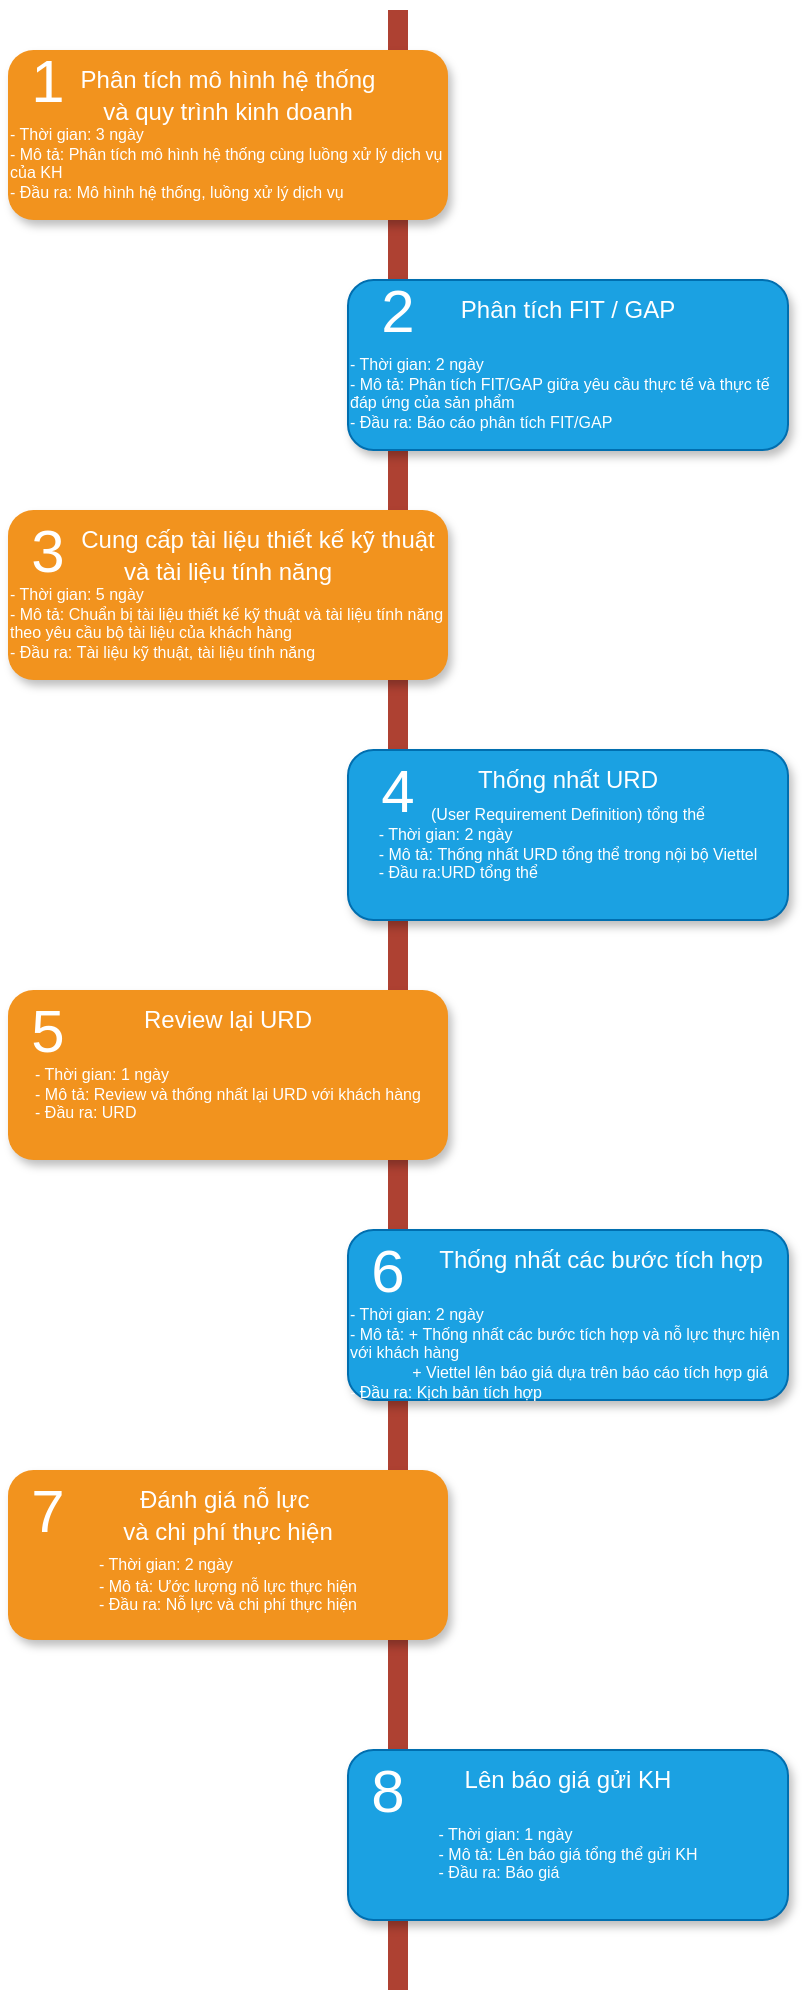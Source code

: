<mxfile version="13.10.4" type="github">
  <diagram name="Page-1" id="fbcf5db9-b524-4cd4-e4f3-379dc89c3999">
    <mxGraphModel dx="859" dy="542" grid="1" gridSize="10" guides="1" tooltips="1" connect="1" arrows="1" fold="1" page="1" pageScale="1" pageWidth="850" pageHeight="1100" background="#ffffff" math="0" shadow="0">
      <root>
        <mxCell id="0" />
        <mxCell id="1" parent="0" />
        <mxCell id="2a0f93b5c73ef8e7-1" value="" style="line;strokeWidth=10;direction=south;html=1;fillColor=none;fontSize=13;fontColor=#000000;align=center;strokeColor=#AE4132;" parent="1" vertex="1">
          <mxGeometry x="360" y="70" width="10" height="990" as="geometry" />
        </mxCell>
        <mxCell id="2a0f93b5c73ef8e7-2" value="&lt;font style=&quot;font-size: 12px&quot;&gt;Phân tích mô hình hệ thống&lt;br&gt;và quy trình kinh doanh&lt;br&gt;&lt;/font&gt;&lt;div style=&quot;text-align: left ; font-size: 8px&quot;&gt;&lt;span&gt;&lt;font style=&quot;font-size: 8px&quot;&gt;- Thời gian: 3 ngày&lt;/font&gt;&lt;/span&gt;&lt;/div&gt;&lt;div style=&quot;text-align: left ; font-size: 8px&quot;&gt;&lt;span&gt;&lt;font style=&quot;font-size: 8px&quot;&gt;- Mô tả: Phân tích mô hình hệ thống cùng luồng xử lý dịch vụ của KH&lt;/font&gt;&lt;/span&gt;&lt;/div&gt;&lt;div style=&quot;text-align: left ; font-size: 8px&quot;&gt;&lt;span&gt;&lt;font style=&quot;font-size: 8px&quot;&gt;- Đầu ra: Mô hình hệ thống, luồng xử lý dịch vụ&lt;/font&gt;&lt;/span&gt;&lt;/div&gt;&lt;div style=&quot;text-align: left ; font-size: 8px&quot;&gt;&lt;span&gt;&lt;font style=&quot;font-size: 8px&quot;&gt;&lt;br&gt;&lt;/font&gt;&lt;/span&gt;&lt;/div&gt;&lt;div style=&quot;text-align: left ; font-size: 8px&quot;&gt;&lt;span&gt;&lt;font style=&quot;font-size: 8px&quot;&gt;&lt;br&gt;&lt;/font&gt;&lt;/span&gt;&lt;/div&gt;&lt;div style=&quot;text-align: left ; font-size: 8px&quot;&gt;&lt;span&gt;&lt;br&gt;&lt;/span&gt;&lt;/div&gt;" style="rounded=1;whiteSpace=wrap;html=1;strokeColor=none;strokeWidth=1;fillColor=#F2931E;fontSize=13;fontColor=#FFFFFF;align=center;gradientColor=none;gradientDirection=east;verticalAlign=top;shadow=1;" parent="1" vertex="1">
          <mxGeometry x="170" y="90" width="220" height="85" as="geometry" />
        </mxCell>
        <mxCell id="2a0f93b5c73ef8e7-3" value="1" style="text;html=1;strokeColor=none;fillColor=none;align=center;verticalAlign=middle;whiteSpace=wrap;fontSize=30;fontColor=#FFFFFF;" parent="1" vertex="1">
          <mxGeometry x="170" y="95" width="40" height="20" as="geometry" />
        </mxCell>
        <mxCell id="xUvLT5V0MFyeU-wpGkpq-1" value="&lt;font&gt;&lt;font style=&quot;font-size: 12px&quot;&gt;Phân tích FIT / GAP&lt;/font&gt;&lt;br&gt;&lt;br&gt;&lt;/font&gt;&lt;div style=&quot;text-align: left ; font-size: 8px&quot;&gt;&lt;span&gt;&lt;font style=&quot;font-size: 8px&quot;&gt;- Thời gian: 2 ngày&lt;/font&gt;&lt;/span&gt;&lt;/div&gt;&lt;div style=&quot;text-align: left ; font-size: 8px&quot;&gt;&lt;span&gt;&lt;font style=&quot;font-size: 8px&quot;&gt;- Mô tả:&amp;nbsp;&lt;/font&gt;&lt;/span&gt;&lt;span&gt;Phân tích FIT/GAP giữa yêu cầu thực tế và thực tế đáp ứng của sản phẩm&lt;/span&gt;&lt;/div&gt;&lt;div style=&quot;text-align: left ; font-size: 8px&quot;&gt;&lt;span&gt;&lt;font style=&quot;font-size: 8px&quot;&gt;- Đầu ra:&amp;nbsp;&lt;/font&gt;&lt;/span&gt;&lt;span&gt;Báo cáo phân tích FIT/GAP&lt;/span&gt;&lt;/div&gt;&lt;div style=&quot;text-align: left ; font-size: 8px&quot;&gt;&lt;span&gt;&lt;font style=&quot;font-size: 8px&quot;&gt;&lt;br&gt;&lt;/font&gt;&lt;/span&gt;&lt;/div&gt;&lt;div style=&quot;text-align: left ; font-size: 8px&quot;&gt;&lt;span&gt;&lt;br&gt;&lt;/span&gt;&lt;/div&gt;" style="rounded=1;whiteSpace=wrap;html=1;strokeColor=#006EAF;strokeWidth=1;fillColor=#1ba1e2;fontSize=13;fontColor=#ffffff;align=center;gradientDirection=east;verticalAlign=top;shadow=1;" vertex="1" parent="1">
          <mxGeometry x="340" y="205" width="220" height="85" as="geometry" />
        </mxCell>
        <mxCell id="xUvLT5V0MFyeU-wpGkpq-2" value="2" style="text;html=1;strokeColor=none;fillColor=none;align=center;verticalAlign=middle;whiteSpace=wrap;fontSize=30;fontColor=#FFFFFF;" vertex="1" parent="1">
          <mxGeometry x="345" y="210" width="40" height="20" as="geometry" />
        </mxCell>
        <mxCell id="xUvLT5V0MFyeU-wpGkpq-3" value="&lt;font style=&quot;font-size: 12px&quot;&gt;&amp;nbsp; &amp;nbsp; &amp;nbsp; &amp;nbsp; &amp;nbsp;Cung cấp tài liệu thiết kế kỹ thuật &lt;br&gt;và tài liệu tính năng&lt;br&gt;&lt;/font&gt;&lt;div style=&quot;text-align: left ; font-size: 8px&quot;&gt;&lt;span&gt;&lt;font style=&quot;font-size: 8px&quot;&gt;- Thời gian: 5 ngày&lt;/font&gt;&lt;/span&gt;&lt;/div&gt;&lt;div style=&quot;text-align: left ; font-size: 8px&quot;&gt;&lt;span&gt;&lt;font style=&quot;font-size: 8px&quot;&gt;- Mô tả:&amp;nbsp;&lt;/font&gt;&lt;/span&gt;&lt;span&gt;Chuẩn bị tài liệu thiết kế kỹ thuật và tài liệu tính năng theo yêu cầu bộ tài liệu của khách hàng&lt;/span&gt;&lt;/div&gt;&lt;div style=&quot;text-align: left ; font-size: 8px&quot;&gt;&lt;span&gt;&lt;font style=&quot;font-size: 8px&quot;&gt;- Đầu ra:&amp;nbsp;&lt;/font&gt;&lt;/span&gt;&lt;span&gt;Tài liệu kỹ thuật, tài liệu tính năng&lt;/span&gt;&lt;/div&gt;&lt;div style=&quot;text-align: left ; font-size: 8px&quot;&gt;&lt;span&gt;&lt;font style=&quot;font-size: 8px&quot;&gt;&lt;br&gt;&lt;/font&gt;&lt;/span&gt;&lt;/div&gt;&lt;div style=&quot;text-align: left ; font-size: 8px&quot;&gt;&lt;span&gt;&lt;br&gt;&lt;/span&gt;&lt;/div&gt;" style="rounded=1;whiteSpace=wrap;html=1;strokeColor=none;strokeWidth=1;fillColor=#F2931E;fontSize=13;fontColor=#FFFFFF;align=center;gradientColor=none;gradientDirection=east;verticalAlign=top;shadow=1;" vertex="1" parent="1">
          <mxGeometry x="170" y="320" width="220" height="85" as="geometry" />
        </mxCell>
        <mxCell id="xUvLT5V0MFyeU-wpGkpq-4" value="3" style="text;html=1;strokeColor=none;fillColor=none;align=center;verticalAlign=middle;whiteSpace=wrap;fontSize=30;fontColor=#FFFFFF;" vertex="1" parent="1">
          <mxGeometry x="170" y="330" width="40" height="20" as="geometry" />
        </mxCell>
        <mxCell id="xUvLT5V0MFyeU-wpGkpq-5" value="&lt;font&gt;&lt;font style=&quot;font-size: 12px&quot;&gt;Thống nhất URD &lt;/font&gt;&lt;br&gt;&lt;span style=&quot;font-size: 8px&quot;&gt;(User Requirement Definition) tổng thể&lt;/span&gt;&lt;br&gt;&lt;div style=&quot;font-size: 8px ; text-align: left&quot;&gt;&lt;span&gt;- Thời gian: 2 ngày&lt;/span&gt;&lt;/div&gt;&lt;/font&gt;&lt;div style=&quot;text-align: left ; font-size: 8px&quot;&gt;&lt;span&gt;&lt;font style=&quot;font-size: 8px&quot;&gt;- Mô tả:&amp;nbsp;&lt;/font&gt;&lt;/span&gt;&lt;span&gt;Thống nhất URD tổng thể trong nội bộ Viettel&lt;/span&gt;&lt;/div&gt;&lt;div style=&quot;text-align: left ; font-size: 8px&quot;&gt;&lt;span&gt;&lt;font style=&quot;font-size: 8px&quot;&gt;- Đầu ra:&lt;/font&gt;&lt;/span&gt;&lt;span&gt;URD tổng thể&lt;/span&gt;&lt;/div&gt;&lt;div style=&quot;text-align: left ; font-size: 8px&quot;&gt;&lt;span&gt;&lt;font style=&quot;font-size: 8px&quot;&gt;&lt;br&gt;&lt;/font&gt;&lt;/span&gt;&lt;/div&gt;&lt;div style=&quot;text-align: left ; font-size: 8px&quot;&gt;&lt;span&gt;&lt;br&gt;&lt;/span&gt;&lt;/div&gt;" style="rounded=1;whiteSpace=wrap;html=1;strokeColor=#006EAF;strokeWidth=1;fillColor=#1ba1e2;fontSize=13;fontColor=#ffffff;align=center;gradientDirection=east;verticalAlign=top;shadow=1;" vertex="1" parent="1">
          <mxGeometry x="340" y="440" width="220" height="85" as="geometry" />
        </mxCell>
        <mxCell id="xUvLT5V0MFyeU-wpGkpq-6" value="4" style="text;html=1;strokeColor=none;fillColor=none;align=center;verticalAlign=middle;whiteSpace=wrap;fontSize=30;fontColor=#FFFFFF;" vertex="1" parent="1">
          <mxGeometry x="345" y="450" width="40" height="20" as="geometry" />
        </mxCell>
        <mxCell id="xUvLT5V0MFyeU-wpGkpq-7" value="&lt;font&gt;&lt;font style=&quot;font-size: 12px&quot;&gt;Review lại URD&lt;/font&gt;&lt;br&gt;&lt;br&gt;&lt;/font&gt;&lt;div style=&quot;text-align: left ; font-size: 8px&quot;&gt;&lt;span&gt;&lt;font style=&quot;font-size: 8px&quot;&gt;- Thời gian: 1 ngày&lt;/font&gt;&lt;/span&gt;&lt;/div&gt;&lt;div style=&quot;text-align: left ; font-size: 8px&quot;&gt;&lt;span&gt;&lt;font style=&quot;font-size: 8px&quot;&gt;- Mô tả:&amp;nbsp;&lt;/font&gt;&lt;/span&gt;&lt;span&gt;Review và thống nhất lại URD với khách hàng&lt;/span&gt;&lt;/div&gt;&lt;div style=&quot;text-align: left ; font-size: 8px&quot;&gt;&lt;span&gt;&lt;font style=&quot;font-size: 8px&quot;&gt;- Đầu ra: URD&lt;/font&gt;&lt;/span&gt;&lt;/div&gt;&lt;div style=&quot;text-align: left ; font-size: 8px&quot;&gt;&lt;span&gt;&lt;font style=&quot;font-size: 8px&quot;&gt;&lt;br&gt;&lt;/font&gt;&lt;/span&gt;&lt;/div&gt;&lt;div style=&quot;text-align: left ; font-size: 8px&quot;&gt;&lt;span&gt;&lt;font style=&quot;font-size: 8px&quot;&gt;&lt;br&gt;&lt;/font&gt;&lt;/span&gt;&lt;/div&gt;&lt;div style=&quot;text-align: left ; font-size: 8px&quot;&gt;&lt;span&gt;&lt;font style=&quot;font-size: 8px&quot;&gt;&lt;br&gt;&lt;/font&gt;&lt;/span&gt;&lt;/div&gt;&lt;div style=&quot;text-align: left ; font-size: 8px&quot;&gt;&lt;span&gt;&lt;br&gt;&lt;/span&gt;&lt;/div&gt;" style="rounded=1;whiteSpace=wrap;html=1;strokeColor=none;strokeWidth=1;fillColor=#F2931E;fontSize=13;fontColor=#FFFFFF;align=center;gradientColor=none;gradientDirection=east;verticalAlign=top;shadow=1;" vertex="1" parent="1">
          <mxGeometry x="170" y="560" width="220" height="85" as="geometry" />
        </mxCell>
        <mxCell id="xUvLT5V0MFyeU-wpGkpq-8" value="&lt;font style=&quot;font-size: 12px&quot;&gt;&lt;span&gt;&amp;nbsp; &amp;nbsp; &amp;nbsp; &amp;nbsp; &amp;nbsp; Thống nhất các bước tích hợp&lt;br&gt;&lt;/span&gt;&lt;br&gt;&lt;/font&gt;&lt;div style=&quot;text-align: left ; font-size: 8px&quot;&gt;&lt;span&gt;&lt;font style=&quot;font-size: 8px&quot;&gt;- Thời gian: 2 ngày&lt;/font&gt;&lt;/span&gt;&lt;/div&gt;&lt;div style=&quot;text-align: left ; font-size: 8px&quot;&gt;&lt;span&gt;&lt;font style=&quot;font-size: 8px&quot;&gt;- Mô tả: +&amp;nbsp;&lt;/font&gt;&lt;/span&gt;&lt;span&gt;Thống nhất các bước tích hợp và nỗ lực thực hiện với khách hàng&lt;/span&gt;&lt;/div&gt;&lt;div style=&quot;text-align: left ; font-size: 8px&quot;&gt;&amp;nbsp; &amp;nbsp; &amp;nbsp; &amp;nbsp; &amp;nbsp; &amp;nbsp; &amp;nbsp; + Viettel lên báo giá dựa trên báo cáo tích hợp giá&lt;/div&gt;&lt;div style=&quot;text-align: left ; font-size: 8px&quot;&gt;&lt;span&gt;&lt;font style=&quot;font-size: 8px&quot;&gt;- Đầu ra: Kịch bản tích hợp&lt;/font&gt;&lt;/span&gt;&lt;/div&gt;&lt;div style=&quot;text-align: left ; font-size: 8px&quot;&gt;&lt;span&gt;&lt;font style=&quot;font-size: 8px&quot;&gt;&lt;br&gt;&lt;/font&gt;&lt;/span&gt;&lt;/div&gt;&lt;div style=&quot;text-align: left ; font-size: 8px&quot;&gt;&lt;span&gt;&lt;font style=&quot;font-size: 8px&quot;&gt;&lt;br&gt;&lt;/font&gt;&lt;/span&gt;&lt;/div&gt;&lt;div style=&quot;text-align: left ; font-size: 8px&quot;&gt;&lt;span&gt;&lt;br&gt;&lt;/span&gt;&lt;/div&gt;" style="rounded=1;whiteSpace=wrap;html=1;strokeColor=#006EAF;strokeWidth=1;fillColor=#1ba1e2;fontSize=13;fontColor=#ffffff;align=center;gradientDirection=east;verticalAlign=top;shadow=1;" vertex="1" parent="1">
          <mxGeometry x="340" y="680" width="220" height="85" as="geometry" />
        </mxCell>
        <mxCell id="xUvLT5V0MFyeU-wpGkpq-9" value="&lt;div style=&quot;text-align: center&quot;&gt;&lt;span style=&quot;text-align: left&quot;&gt;&lt;font style=&quot;font-size: 12px&quot;&gt;Đánh giá nỗ lực&amp;nbsp;&lt;/font&gt;&lt;/span&gt;&lt;/div&gt;&lt;div style=&quot;text-align: center&quot;&gt;&lt;span style=&quot;text-align: left&quot;&gt;&lt;font style=&quot;font-size: 12px&quot;&gt;và chi phí thực hiện&lt;/font&gt;&lt;/span&gt;&lt;/div&gt;&lt;div style=&quot;text-align: left&quot;&gt;&lt;span style=&quot;font-size: 8px&quot;&gt;- Thời gian: 2 ngày&lt;/span&gt;&lt;/div&gt;&lt;div style=&quot;text-align: left ; font-size: 8px&quot;&gt;&lt;span&gt;&lt;font style=&quot;font-size: 8px&quot;&gt;- Mô tả: Ước lượng nỗ lực thực hiện&lt;/font&gt;&lt;/span&gt;&lt;/div&gt;&lt;div style=&quot;text-align: left ; font-size: 8px&quot;&gt;&lt;span&gt;&lt;font style=&quot;font-size: 8px&quot;&gt;- Đầu ra: Nỗ lực và chi phí thực hiện&lt;/font&gt;&lt;/span&gt;&lt;/div&gt;&lt;div style=&quot;text-align: left ; font-size: 8px&quot;&gt;&lt;span&gt;&lt;font style=&quot;font-size: 8px&quot;&gt;&lt;br&gt;&lt;/font&gt;&lt;/span&gt;&lt;/div&gt;&lt;div style=&quot;text-align: left ; font-size: 8px&quot;&gt;&lt;span&gt;&lt;font style=&quot;font-size: 8px&quot;&gt;&lt;br&gt;&lt;/font&gt;&lt;/span&gt;&lt;/div&gt;&lt;div style=&quot;text-align: left ; font-size: 8px&quot;&gt;&lt;span&gt;&lt;br&gt;&lt;/span&gt;&lt;/div&gt;" style="rounded=1;whiteSpace=wrap;html=1;strokeColor=none;strokeWidth=1;fillColor=#F2931E;fontSize=13;fontColor=#FFFFFF;align=center;gradientColor=none;gradientDirection=east;verticalAlign=top;shadow=1;" vertex="1" parent="1">
          <mxGeometry x="170" y="800" width="220" height="85" as="geometry" />
        </mxCell>
        <mxCell id="xUvLT5V0MFyeU-wpGkpq-10" value="5" style="text;html=1;strokeColor=none;fillColor=none;align=center;verticalAlign=middle;whiteSpace=wrap;fontSize=30;fontColor=#FFFFFF;" vertex="1" parent="1">
          <mxGeometry x="170" y="570" width="40" height="20" as="geometry" />
        </mxCell>
        <mxCell id="xUvLT5V0MFyeU-wpGkpq-11" value="6" style="text;html=1;strokeColor=none;fillColor=none;align=center;verticalAlign=middle;whiteSpace=wrap;fontSize=30;fontColor=#FFFFFF;" vertex="1" parent="1">
          <mxGeometry x="340" y="690" width="40" height="20" as="geometry" />
        </mxCell>
        <mxCell id="xUvLT5V0MFyeU-wpGkpq-12" value="7" style="text;html=1;strokeColor=none;fillColor=none;align=center;verticalAlign=middle;whiteSpace=wrap;fontSize=30;fontColor=#FFFFFF;" vertex="1" parent="1">
          <mxGeometry x="170" y="810" width="40" height="20" as="geometry" />
        </mxCell>
        <mxCell id="xUvLT5V0MFyeU-wpGkpq-27" value="&lt;div&gt;&lt;font style=&quot;font-size: 12px&quot;&gt;Lên báo giá gửi KH&lt;/font&gt;&lt;/div&gt;&lt;font&gt;&lt;div&gt;&lt;span style=&quot;font-size: 8px&quot;&gt;&lt;br&gt;&lt;/span&gt;&lt;/div&gt;&lt;/font&gt;&lt;div style=&quot;text-align: left ; font-size: 8px&quot;&gt;&lt;span&gt;&lt;font style=&quot;font-size: 8px&quot;&gt;- Thời gian: 1 ngày&lt;/font&gt;&lt;/span&gt;&lt;/div&gt;&lt;div style=&quot;text-align: left ; font-size: 8px&quot;&gt;&lt;span&gt;&lt;font style=&quot;font-size: 8px&quot;&gt;- Mô tả: Lên báo giá tổng thể gửi KH&lt;/font&gt;&lt;/span&gt;&lt;/div&gt;&lt;div style=&quot;text-align: left ; font-size: 8px&quot;&gt;&lt;span&gt;&lt;font style=&quot;font-size: 8px&quot;&gt;- Đầu ra: Báo giá&lt;/font&gt;&lt;/span&gt;&lt;/div&gt;&lt;div style=&quot;text-align: left ; font-size: 8px&quot;&gt;&lt;span&gt;&lt;font style=&quot;font-size: 8px&quot;&gt;&lt;br&gt;&lt;/font&gt;&lt;/span&gt;&lt;/div&gt;&lt;div style=&quot;text-align: left ; font-size: 8px&quot;&gt;&lt;span&gt;&lt;font style=&quot;font-size: 8px&quot;&gt;&lt;br&gt;&lt;/font&gt;&lt;/span&gt;&lt;/div&gt;&lt;div style=&quot;text-align: left ; font-size: 8px&quot;&gt;&lt;span&gt;&lt;br&gt;&lt;/span&gt;&lt;/div&gt;" style="rounded=1;whiteSpace=wrap;html=1;strokeColor=#006EAF;strokeWidth=1;fillColor=#1ba1e2;fontSize=13;fontColor=#ffffff;align=center;gradientDirection=east;verticalAlign=top;shadow=1;" vertex="1" parent="1">
          <mxGeometry x="340" y="940" width="220" height="85" as="geometry" />
        </mxCell>
        <mxCell id="xUvLT5V0MFyeU-wpGkpq-28" value="8" style="text;html=1;strokeColor=none;fillColor=none;align=center;verticalAlign=middle;whiteSpace=wrap;fontSize=30;fontColor=#FFFFFF;" vertex="1" parent="1">
          <mxGeometry x="340" y="950" width="40" height="20" as="geometry" />
        </mxCell>
      </root>
    </mxGraphModel>
  </diagram>
</mxfile>
